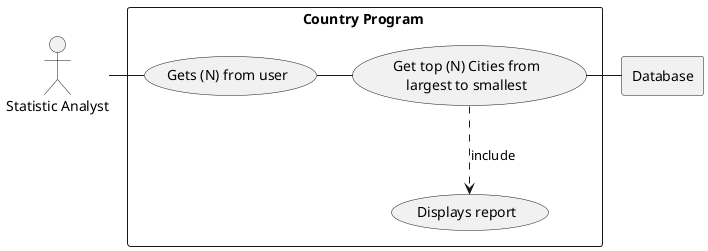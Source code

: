@startuml

actor HR as "Statistic Analyst"

rectangle Database

rectangle "Country Program " {


    usecase UC1 as "Gets (N) from user"

    usecase UC2 as "Get top (N) Cities from
    largest to smallest"

    usecase UCa as "Displays report"

    HR - UC1
    UC1 - UC2
    UC2 ..> UCa : include
    UC2 - Database
}

@enduml